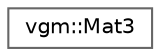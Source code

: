 digraph "Graphical Class Hierarchy"
{
 // LATEX_PDF_SIZE
  bgcolor="transparent";
  edge [fontname=Helvetica,fontsize=10,labelfontname=Helvetica,labelfontsize=10];
  node [fontname=Helvetica,fontsize=10,shape=box,height=0.2,width=0.4];
  rankdir="LR";
  Node0 [id="Node000000",label="vgm::Mat3",height=0.2,width=0.4,color="grey40", fillcolor="white", style="filled",URL="$classvgm_1_1_mat3.html",tooltip=" "];
}
